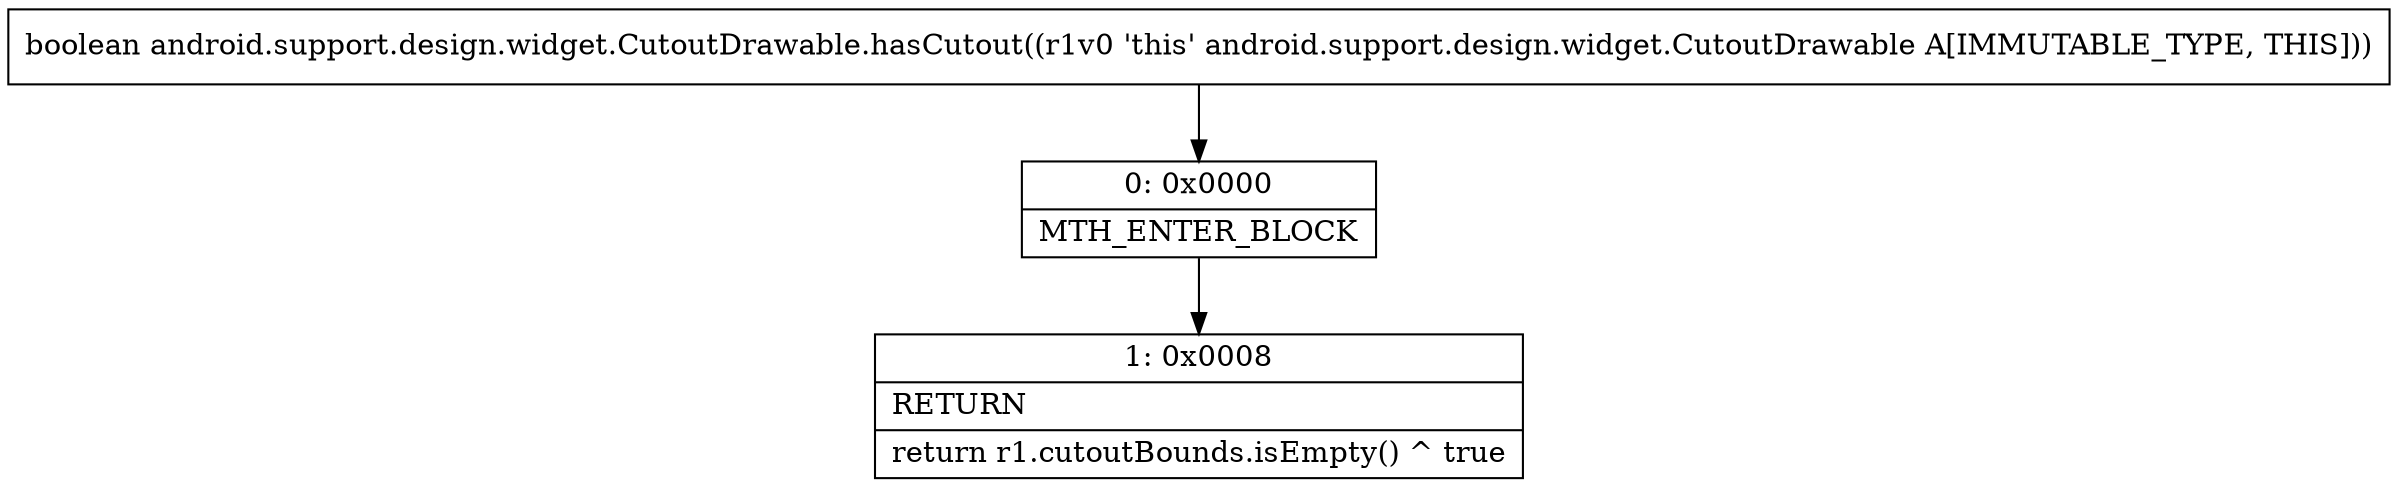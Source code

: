digraph "CFG forandroid.support.design.widget.CutoutDrawable.hasCutout()Z" {
Node_0 [shape=record,label="{0\:\ 0x0000|MTH_ENTER_BLOCK\l}"];
Node_1 [shape=record,label="{1\:\ 0x0008|RETURN\l|return r1.cutoutBounds.isEmpty() ^ true\l}"];
MethodNode[shape=record,label="{boolean android.support.design.widget.CutoutDrawable.hasCutout((r1v0 'this' android.support.design.widget.CutoutDrawable A[IMMUTABLE_TYPE, THIS])) }"];
MethodNode -> Node_0;
Node_0 -> Node_1;
}

